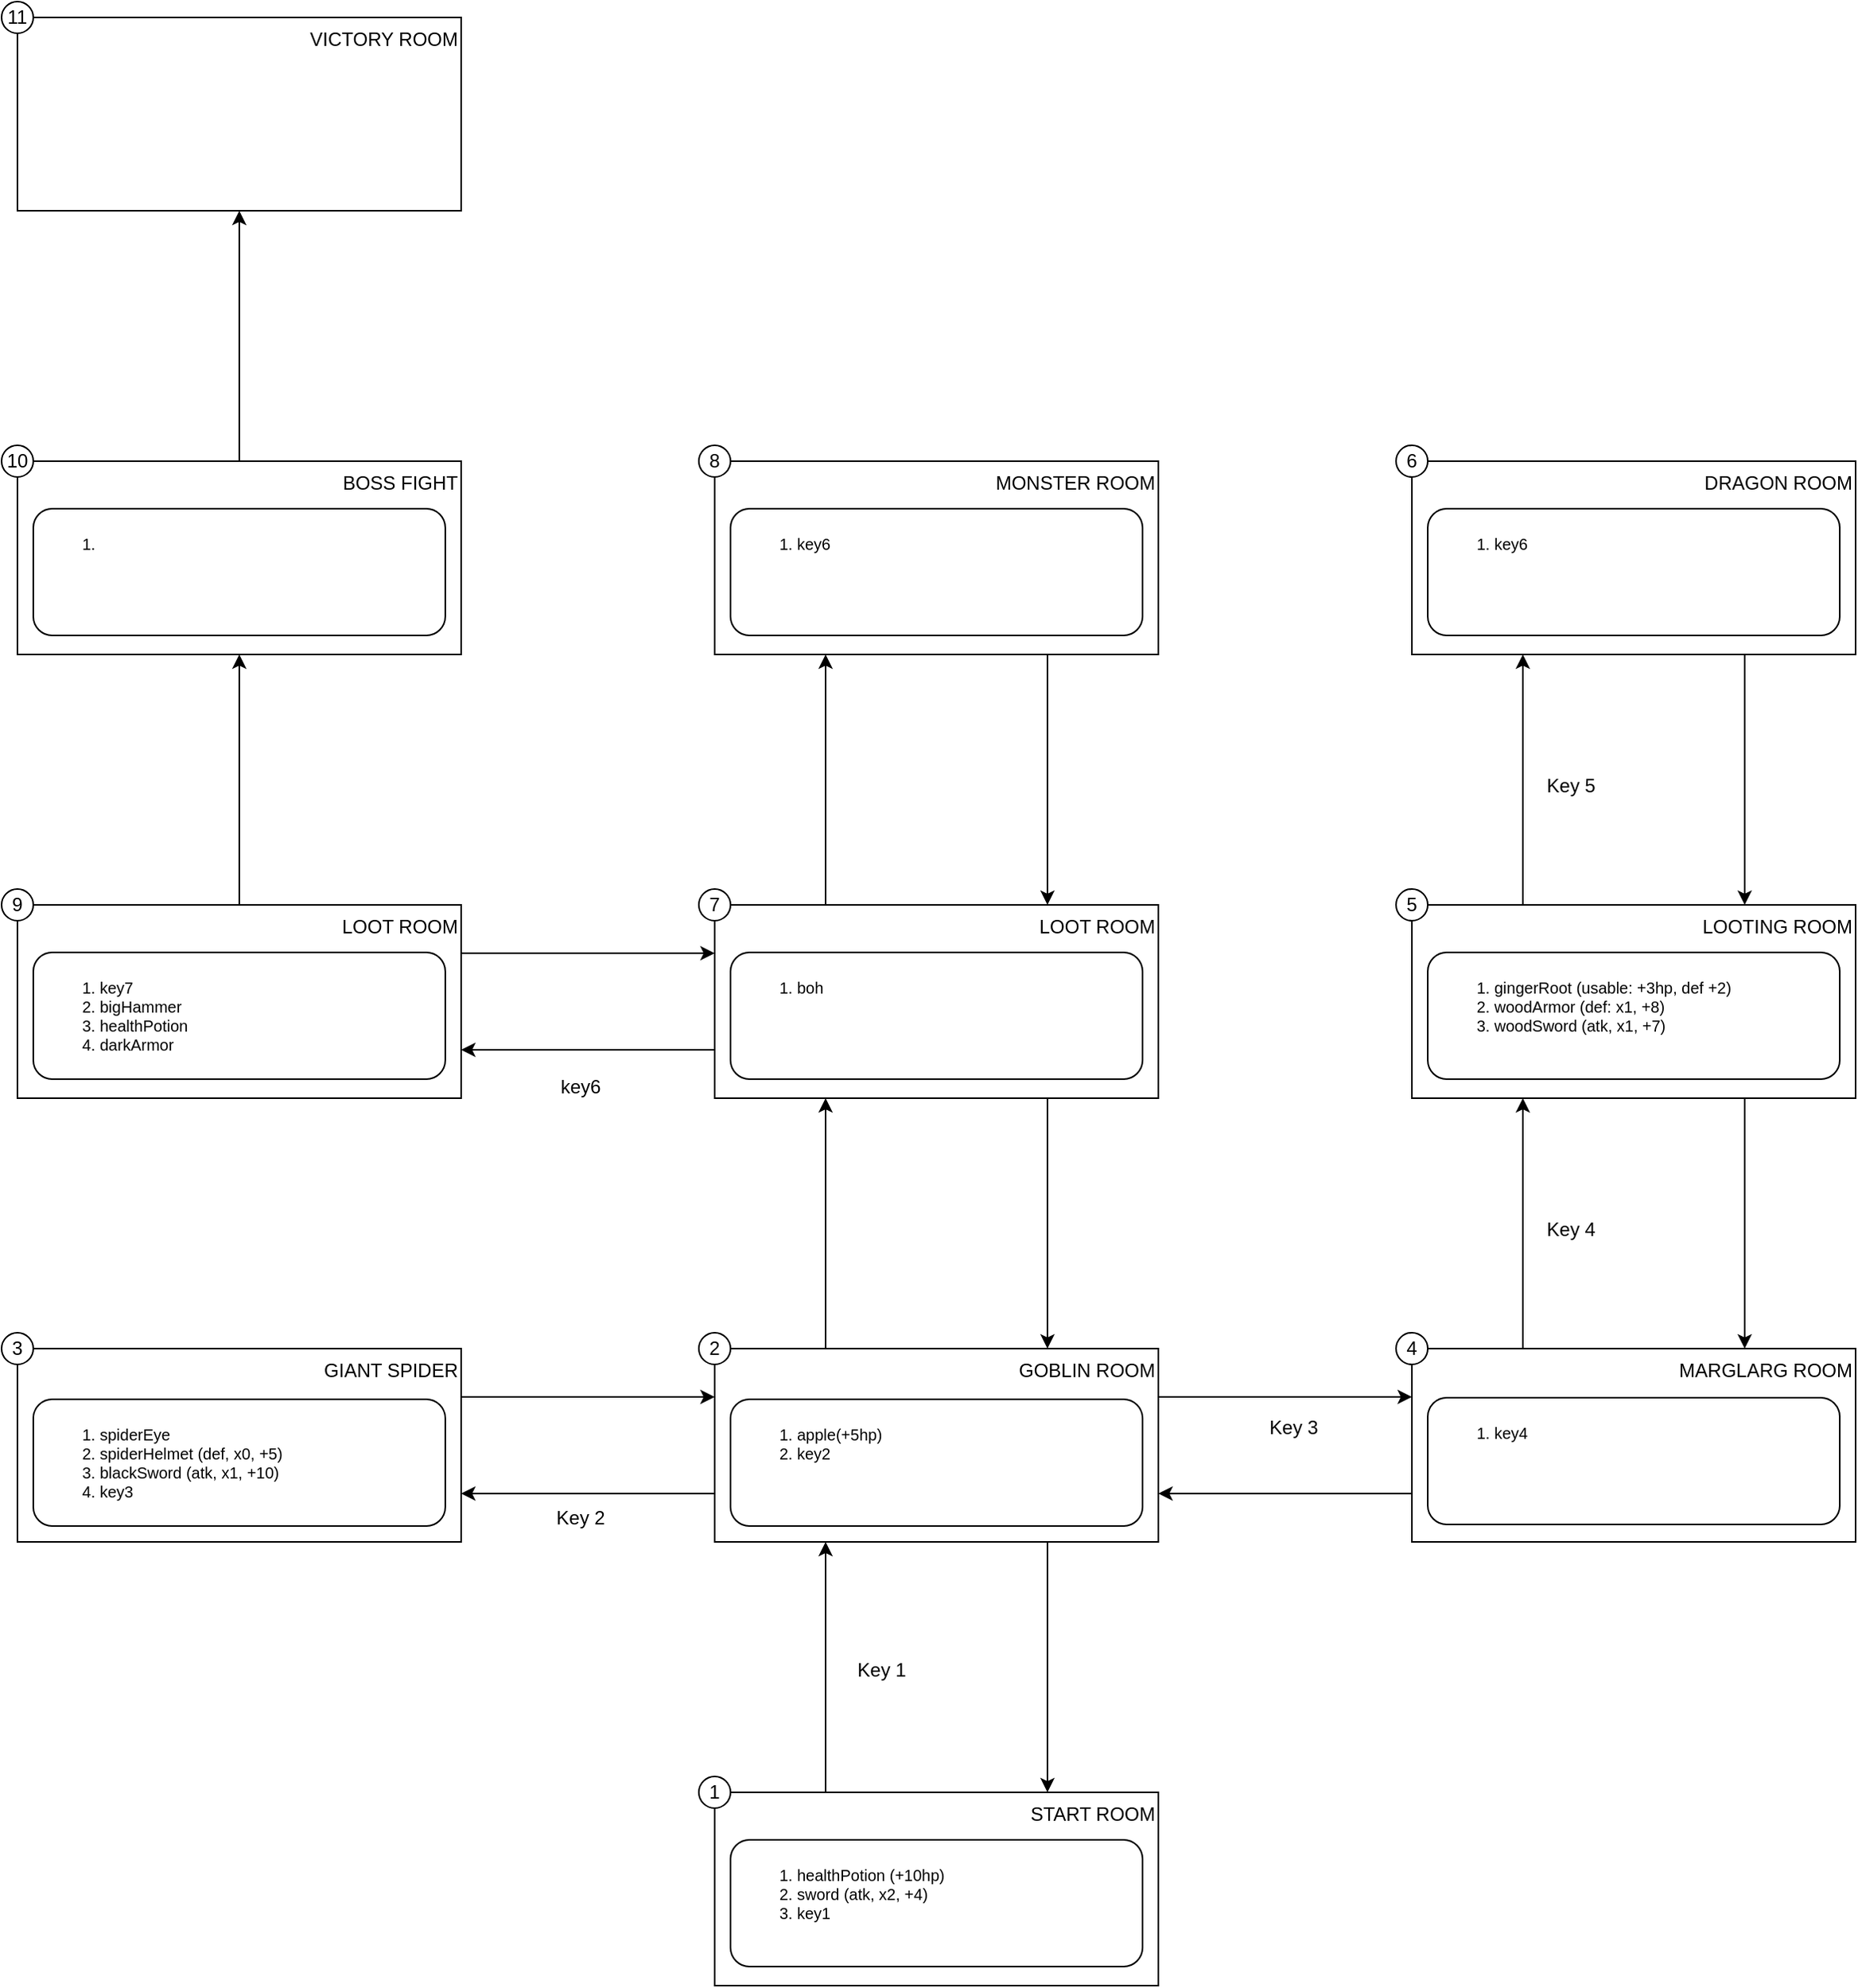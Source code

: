 <mxfile version="24.5.2" type="device">
  <diagram name="Pagina-1" id="-uEB42LB0BKhDS_B3QM1">
    <mxGraphModel dx="3695" dy="2645" grid="1" gridSize="10" guides="1" tooltips="1" connect="1" arrows="1" fold="1" page="1" pageScale="1" pageWidth="827" pageHeight="1169" math="0" shadow="0">
      <root>
        <mxCell id="0" />
        <mxCell id="1" parent="0" />
        <mxCell id="jhw5LRO7hmOWpkIhC6q3-14" style="edgeStyle=none;rounded=0;orthogonalLoop=1;jettySize=auto;html=1;exitX=0.75;exitY=1;exitDx=0;exitDy=0;entryX=0.75;entryY=0;entryDx=0;entryDy=0;" edge="1" parent="1" source="jhw5LRO7hmOWpkIhC6q3-3" target="jhw5LRO7hmOWpkIhC6q3-4">
          <mxGeometry relative="1" as="geometry" />
        </mxCell>
        <mxCell id="jhw5LRO7hmOWpkIhC6q3-15" style="edgeStyle=none;rounded=0;orthogonalLoop=1;jettySize=auto;html=1;exitX=0;exitY=0.75;exitDx=0;exitDy=0;entryX=1;entryY=0.75;entryDx=0;entryDy=0;" edge="1" parent="1" source="jhw5LRO7hmOWpkIhC6q3-3" target="jhw5LRO7hmOWpkIhC6q3-6">
          <mxGeometry relative="1" as="geometry" />
        </mxCell>
        <mxCell id="jhw5LRO7hmOWpkIhC6q3-17" style="edgeStyle=none;rounded=0;orthogonalLoop=1;jettySize=auto;html=1;exitX=1;exitY=0.25;exitDx=0;exitDy=0;entryX=0;entryY=0.25;entryDx=0;entryDy=0;" edge="1" parent="1" source="jhw5LRO7hmOWpkIhC6q3-3" target="jhw5LRO7hmOWpkIhC6q3-5">
          <mxGeometry relative="1" as="geometry" />
        </mxCell>
        <mxCell id="jhw5LRO7hmOWpkIhC6q3-24" style="edgeStyle=none;rounded=0;orthogonalLoop=1;jettySize=auto;html=1;exitX=0.25;exitY=0;exitDx=0;exitDy=0;entryX=0.25;entryY=1;entryDx=0;entryDy=0;" edge="1" parent="1" source="jhw5LRO7hmOWpkIhC6q3-3" target="jhw5LRO7hmOWpkIhC6q3-8">
          <mxGeometry relative="1" as="geometry" />
        </mxCell>
        <mxCell id="jhw5LRO7hmOWpkIhC6q3-3" value="GOBLIN ROOM" style="whiteSpace=wrap;html=1;align=right;verticalAlign=top;" vertex="1" parent="1">
          <mxGeometry x="240" y="520" width="280" height="122" as="geometry" />
        </mxCell>
        <mxCell id="jhw5LRO7hmOWpkIhC6q3-13" style="edgeStyle=none;rounded=0;orthogonalLoop=1;jettySize=auto;html=1;exitX=0.25;exitY=0;exitDx=0;exitDy=0;entryX=0.25;entryY=1;entryDx=0;entryDy=0;" edge="1" parent="1" source="jhw5LRO7hmOWpkIhC6q3-4" target="jhw5LRO7hmOWpkIhC6q3-3">
          <mxGeometry relative="1" as="geometry" />
        </mxCell>
        <mxCell id="jhw5LRO7hmOWpkIhC6q3-4" value="START ROOM" style="whiteSpace=wrap;html=1;align=right;verticalAlign=top;" vertex="1" parent="1">
          <mxGeometry x="240" y="800" width="280" height="122" as="geometry" />
        </mxCell>
        <mxCell id="jhw5LRO7hmOWpkIhC6q3-18" style="edgeStyle=none;rounded=0;orthogonalLoop=1;jettySize=auto;html=1;exitX=0;exitY=0.75;exitDx=0;exitDy=0;entryX=1;entryY=0.75;entryDx=0;entryDy=0;" edge="1" parent="1" source="jhw5LRO7hmOWpkIhC6q3-5" target="jhw5LRO7hmOWpkIhC6q3-3">
          <mxGeometry relative="1" as="geometry" />
        </mxCell>
        <mxCell id="jhw5LRO7hmOWpkIhC6q3-19" style="edgeStyle=none;rounded=0;orthogonalLoop=1;jettySize=auto;html=1;exitX=0.25;exitY=0;exitDx=0;exitDy=0;entryX=0.25;entryY=1;entryDx=0;entryDy=0;" edge="1" parent="1" source="jhw5LRO7hmOWpkIhC6q3-5" target="jhw5LRO7hmOWpkIhC6q3-9">
          <mxGeometry relative="1" as="geometry" />
        </mxCell>
        <mxCell id="jhw5LRO7hmOWpkIhC6q3-5" value="MARGLARG ROOM" style="whiteSpace=wrap;html=1;align=right;verticalAlign=top;" vertex="1" parent="1">
          <mxGeometry x="680" y="520" width="280" height="122" as="geometry" />
        </mxCell>
        <mxCell id="jhw5LRO7hmOWpkIhC6q3-16" style="edgeStyle=none;rounded=0;orthogonalLoop=1;jettySize=auto;html=1;exitX=1;exitY=0.25;exitDx=0;exitDy=0;entryX=0;entryY=0.25;entryDx=0;entryDy=0;" edge="1" parent="1" source="jhw5LRO7hmOWpkIhC6q3-6" target="jhw5LRO7hmOWpkIhC6q3-3">
          <mxGeometry relative="1" as="geometry" />
        </mxCell>
        <mxCell id="jhw5LRO7hmOWpkIhC6q3-6" value="GIANT SPIDER" style="whiteSpace=wrap;html=1;align=right;verticalAlign=top;" vertex="1" parent="1">
          <mxGeometry x="-200" y="520" width="280" height="122" as="geometry" />
        </mxCell>
        <mxCell id="jhw5LRO7hmOWpkIhC6q3-29" style="edgeStyle=none;rounded=0;orthogonalLoop=1;jettySize=auto;html=1;exitX=1;exitY=0.25;exitDx=0;exitDy=0;entryX=0;entryY=0.25;entryDx=0;entryDy=0;" edge="1" parent="1" source="jhw5LRO7hmOWpkIhC6q3-7" target="jhw5LRO7hmOWpkIhC6q3-8">
          <mxGeometry relative="1" as="geometry" />
        </mxCell>
        <mxCell id="jhw5LRO7hmOWpkIhC6q3-30" style="edgeStyle=none;rounded=0;orthogonalLoop=1;jettySize=auto;html=1;exitX=0.5;exitY=0;exitDx=0;exitDy=0;entryX=0.5;entryY=1;entryDx=0;entryDy=0;" edge="1" parent="1" source="jhw5LRO7hmOWpkIhC6q3-7" target="jhw5LRO7hmOWpkIhC6q3-12">
          <mxGeometry relative="1" as="geometry" />
        </mxCell>
        <mxCell id="jhw5LRO7hmOWpkIhC6q3-7" value="LOOT ROOM" style="whiteSpace=wrap;html=1;align=right;verticalAlign=top;" vertex="1" parent="1">
          <mxGeometry x="-200" y="240" width="280" height="122" as="geometry" />
        </mxCell>
        <mxCell id="jhw5LRO7hmOWpkIhC6q3-25" style="edgeStyle=none;rounded=0;orthogonalLoop=1;jettySize=auto;html=1;exitX=0.75;exitY=1;exitDx=0;exitDy=0;entryX=0.75;entryY=0;entryDx=0;entryDy=0;" edge="1" parent="1" source="jhw5LRO7hmOWpkIhC6q3-8" target="jhw5LRO7hmOWpkIhC6q3-3">
          <mxGeometry relative="1" as="geometry" />
        </mxCell>
        <mxCell id="jhw5LRO7hmOWpkIhC6q3-26" style="edgeStyle=none;rounded=0;orthogonalLoop=1;jettySize=auto;html=1;exitX=0.25;exitY=0;exitDx=0;exitDy=0;entryX=0.25;entryY=1;entryDx=0;entryDy=0;" edge="1" parent="1" source="jhw5LRO7hmOWpkIhC6q3-8" target="jhw5LRO7hmOWpkIhC6q3-11">
          <mxGeometry relative="1" as="geometry" />
        </mxCell>
        <mxCell id="jhw5LRO7hmOWpkIhC6q3-28" style="edgeStyle=none;rounded=0;orthogonalLoop=1;jettySize=auto;html=1;exitX=0;exitY=0.75;exitDx=0;exitDy=0;entryX=1;entryY=0.75;entryDx=0;entryDy=0;" edge="1" parent="1" source="jhw5LRO7hmOWpkIhC6q3-8" target="jhw5LRO7hmOWpkIhC6q3-7">
          <mxGeometry relative="1" as="geometry" />
        </mxCell>
        <mxCell id="jhw5LRO7hmOWpkIhC6q3-8" value="LOOT ROOM" style="whiteSpace=wrap;html=1;align=right;verticalAlign=top;" vertex="1" parent="1">
          <mxGeometry x="240" y="240" width="280" height="122" as="geometry" />
        </mxCell>
        <mxCell id="jhw5LRO7hmOWpkIhC6q3-20" style="edgeStyle=none;rounded=0;orthogonalLoop=1;jettySize=auto;html=1;exitX=0.75;exitY=1;exitDx=0;exitDy=0;entryX=0.75;entryY=0;entryDx=0;entryDy=0;" edge="1" parent="1" source="jhw5LRO7hmOWpkIhC6q3-9" target="jhw5LRO7hmOWpkIhC6q3-5">
          <mxGeometry relative="1" as="geometry" />
        </mxCell>
        <mxCell id="jhw5LRO7hmOWpkIhC6q3-21" style="edgeStyle=none;rounded=0;orthogonalLoop=1;jettySize=auto;html=1;exitX=0.25;exitY=0;exitDx=0;exitDy=0;entryX=0.25;entryY=1;entryDx=0;entryDy=0;" edge="1" parent="1" source="jhw5LRO7hmOWpkIhC6q3-9" target="jhw5LRO7hmOWpkIhC6q3-10">
          <mxGeometry relative="1" as="geometry" />
        </mxCell>
        <mxCell id="jhw5LRO7hmOWpkIhC6q3-9" value="LOOTING ROOM" style="whiteSpace=wrap;html=1;verticalAlign=top;align=right;" vertex="1" parent="1">
          <mxGeometry x="680" y="240" width="280" height="122" as="geometry" />
        </mxCell>
        <mxCell id="jhw5LRO7hmOWpkIhC6q3-22" style="edgeStyle=none;rounded=0;orthogonalLoop=1;jettySize=auto;html=1;exitX=0.75;exitY=1;exitDx=0;exitDy=0;entryX=0.75;entryY=0;entryDx=0;entryDy=0;" edge="1" parent="1" source="jhw5LRO7hmOWpkIhC6q3-10" target="jhw5LRO7hmOWpkIhC6q3-9">
          <mxGeometry relative="1" as="geometry" />
        </mxCell>
        <mxCell id="jhw5LRO7hmOWpkIhC6q3-10" value="DRAGON ROOM" style="whiteSpace=wrap;html=1;align=right;verticalAlign=top;" vertex="1" parent="1">
          <mxGeometry x="680" y="-40" width="280" height="122" as="geometry" />
        </mxCell>
        <mxCell id="jhw5LRO7hmOWpkIhC6q3-27" style="edgeStyle=none;rounded=0;orthogonalLoop=1;jettySize=auto;html=1;exitX=0.75;exitY=1;exitDx=0;exitDy=0;entryX=0.75;entryY=0;entryDx=0;entryDy=0;" edge="1" parent="1" source="jhw5LRO7hmOWpkIhC6q3-11" target="jhw5LRO7hmOWpkIhC6q3-8">
          <mxGeometry relative="1" as="geometry" />
        </mxCell>
        <mxCell id="jhw5LRO7hmOWpkIhC6q3-11" value="MONSTER ROOM" style="whiteSpace=wrap;html=1;align=right;verticalAlign=top;" vertex="1" parent="1">
          <mxGeometry x="240" y="-40" width="280" height="122" as="geometry" />
        </mxCell>
        <mxCell id="jhw5LRO7hmOWpkIhC6q3-32" style="edgeStyle=none;rounded=0;orthogonalLoop=1;jettySize=auto;html=1;exitX=0.5;exitY=0;exitDx=0;exitDy=0;entryX=0.5;entryY=1;entryDx=0;entryDy=0;" edge="1" parent="1" source="jhw5LRO7hmOWpkIhC6q3-12" target="jhw5LRO7hmOWpkIhC6q3-31">
          <mxGeometry relative="1" as="geometry" />
        </mxCell>
        <mxCell id="jhw5LRO7hmOWpkIhC6q3-12" value="BOSS FIGHT" style="whiteSpace=wrap;html=1;align=right;verticalAlign=top;" vertex="1" parent="1">
          <mxGeometry x="-200" y="-40" width="280" height="122" as="geometry" />
        </mxCell>
        <mxCell id="jhw5LRO7hmOWpkIhC6q3-31" value="VICTORY ROOM" style="whiteSpace=wrap;html=1;align=right;horizontal=1;verticalAlign=top;" vertex="1" parent="1">
          <mxGeometry x="-200" y="-320" width="280" height="122" as="geometry" />
        </mxCell>
        <mxCell id="jhw5LRO7hmOWpkIhC6q3-39" value="Key 4" style="text;html=1;align=center;verticalAlign=middle;resizable=0;points=[];autosize=1;strokeColor=none;fillColor=none;" vertex="1" parent="1">
          <mxGeometry x="755" y="430" width="50" height="30" as="geometry" />
        </mxCell>
        <mxCell id="jhw5LRO7hmOWpkIhC6q3-40" value="Key 5" style="text;html=1;align=center;verticalAlign=middle;resizable=0;points=[];autosize=1;strokeColor=none;fillColor=none;" vertex="1" parent="1">
          <mxGeometry x="755" y="150" width="50" height="30" as="geometry" />
        </mxCell>
        <mxCell id="jhw5LRO7hmOWpkIhC6q3-41" value="Key 1" style="text;html=1;align=center;verticalAlign=middle;resizable=0;points=[];autosize=1;strokeColor=none;fillColor=none;" vertex="1" parent="1">
          <mxGeometry x="320" y="708" width="50" height="30" as="geometry" />
        </mxCell>
        <mxCell id="jhw5LRO7hmOWpkIhC6q3-42" value="Key 2" style="text;html=1;align=center;verticalAlign=middle;resizable=0;points=[];autosize=1;strokeColor=none;fillColor=none;" vertex="1" parent="1">
          <mxGeometry x="130" y="612" width="50" height="30" as="geometry" />
        </mxCell>
        <mxCell id="jhw5LRO7hmOWpkIhC6q3-43" value="Key 3" style="text;html=1;align=center;verticalAlign=middle;resizable=0;points=[];autosize=1;strokeColor=none;fillColor=none;" vertex="1" parent="1">
          <mxGeometry x="580" y="555" width="50" height="30" as="geometry" />
        </mxCell>
        <mxCell id="jhw5LRO7hmOWpkIhC6q3-45" value="1" style="ellipse;whiteSpace=wrap;html=1;" vertex="1" parent="1">
          <mxGeometry x="230" y="790" width="20" height="20" as="geometry" />
        </mxCell>
        <mxCell id="jhw5LRO7hmOWpkIhC6q3-46" value="2" style="ellipse;whiteSpace=wrap;html=1;" vertex="1" parent="1">
          <mxGeometry x="230" y="510" width="20" height="20" as="geometry" />
        </mxCell>
        <mxCell id="jhw5LRO7hmOWpkIhC6q3-47" value="3" style="ellipse;whiteSpace=wrap;html=1;" vertex="1" parent="1">
          <mxGeometry x="-210" y="510" width="20" height="20" as="geometry" />
        </mxCell>
        <mxCell id="jhw5LRO7hmOWpkIhC6q3-48" value="4" style="ellipse;whiteSpace=wrap;html=1;" vertex="1" parent="1">
          <mxGeometry x="670" y="510" width="20" height="20" as="geometry" />
        </mxCell>
        <mxCell id="jhw5LRO7hmOWpkIhC6q3-49" value="5" style="ellipse;whiteSpace=wrap;html=1;" vertex="1" parent="1">
          <mxGeometry x="670" y="230" width="20" height="20" as="geometry" />
        </mxCell>
        <mxCell id="jhw5LRO7hmOWpkIhC6q3-50" value="6" style="ellipse;whiteSpace=wrap;html=1;" vertex="1" parent="1">
          <mxGeometry x="670" y="-50" width="20" height="20" as="geometry" />
        </mxCell>
        <mxCell id="jhw5LRO7hmOWpkIhC6q3-51" value="7" style="ellipse;whiteSpace=wrap;html=1;" vertex="1" parent="1">
          <mxGeometry x="230" y="230" width="20" height="20" as="geometry" />
        </mxCell>
        <mxCell id="jhw5LRO7hmOWpkIhC6q3-52" value="8" style="ellipse;whiteSpace=wrap;html=1;" vertex="1" parent="1">
          <mxGeometry x="230" y="-50" width="20" height="20" as="geometry" />
        </mxCell>
        <mxCell id="jhw5LRO7hmOWpkIhC6q3-53" value="9" style="ellipse;whiteSpace=wrap;html=1;" vertex="1" parent="1">
          <mxGeometry x="-210" y="230" width="20" height="20" as="geometry" />
        </mxCell>
        <mxCell id="jhw5LRO7hmOWpkIhC6q3-54" value="10" style="ellipse;whiteSpace=wrap;html=1;" vertex="1" parent="1">
          <mxGeometry x="-210" y="-50" width="20" height="20" as="geometry" />
        </mxCell>
        <mxCell id="jhw5LRO7hmOWpkIhC6q3-55" value="11" style="ellipse;whiteSpace=wrap;html=1;" vertex="1" parent="1">
          <mxGeometry x="-210" y="-330" width="20" height="20" as="geometry" />
        </mxCell>
        <mxCell id="jhw5LRO7hmOWpkIhC6q3-56" value="&lt;ol style=&quot;font-size: 10px;&quot;&gt;&lt;li style=&quot;font-size: 10px;&quot;&gt;healthPotion (+10hp)&lt;/li&gt;&lt;li style=&quot;font-size: 10px;&quot;&gt;sword (atk, x2, +4)&lt;/li&gt;&lt;li style=&quot;font-size: 10px;&quot;&gt;key1&lt;/li&gt;&lt;/ol&gt;" style="rounded=1;whiteSpace=wrap;html=1;align=left;verticalAlign=top;fontSize=10;" vertex="1" parent="1">
          <mxGeometry x="250" y="830" width="260" height="80" as="geometry" />
        </mxCell>
        <mxCell id="jhw5LRO7hmOWpkIhC6q3-57" value="&lt;ol style=&quot;font-size: 10px;&quot;&gt;&lt;li&gt;apple(+5hp)&lt;/li&gt;&lt;li&gt;key2&lt;/li&gt;&lt;/ol&gt;" style="rounded=1;whiteSpace=wrap;html=1;align=left;verticalAlign=top;" vertex="1" parent="1">
          <mxGeometry x="250" y="552" width="260" height="80" as="geometry" />
        </mxCell>
        <mxCell id="jhw5LRO7hmOWpkIhC6q3-58" value="&lt;ol style=&quot;font-size: 10px;&quot;&gt;&lt;li&gt;&lt;font style=&quot;font-size: 10px;&quot;&gt;spiderEye&lt;/font&gt;&lt;/li&gt;&lt;li&gt;&lt;font style=&quot;font-size: 10px;&quot;&gt;spiderHelmet (def, x0, +5)&lt;/font&gt;&lt;/li&gt;&lt;li&gt;&lt;font style=&quot;font-size: 10px;&quot;&gt;blackSword (atk, x1, +10)&lt;/font&gt;&lt;/li&gt;&lt;li&gt;&lt;font style=&quot;font-size: 10px;&quot;&gt;key3&lt;/font&gt;&lt;/li&gt;&lt;/ol&gt;" style="rounded=1;whiteSpace=wrap;html=1;align=left;verticalAlign=top;" vertex="1" parent="1">
          <mxGeometry x="-190" y="552" width="260" height="80" as="geometry" />
        </mxCell>
        <mxCell id="jhw5LRO7hmOWpkIhC6q3-59" value="&lt;ol style=&quot;font-size: 10px;&quot;&gt;&lt;li&gt;key4&lt;/li&gt;&lt;/ol&gt;" style="rounded=1;whiteSpace=wrap;html=1;align=left;verticalAlign=top;" vertex="1" parent="1">
          <mxGeometry x="690" y="551" width="260" height="80" as="geometry" />
        </mxCell>
        <mxCell id="jhw5LRO7hmOWpkIhC6q3-60" value="&lt;ol style=&quot;font-size: 10px;&quot;&gt;&lt;li&gt;gingerRoot (usable: +3hp, def +2)&lt;/li&gt;&lt;li&gt;woodArmor (def: x1, +8)&lt;/li&gt;&lt;li&gt;woodSword (atk, x1, +7)&lt;/li&gt;&lt;/ol&gt;" style="rounded=1;whiteSpace=wrap;html=1;align=left;verticalAlign=top;" vertex="1" parent="1">
          <mxGeometry x="690" y="270" width="260" height="80" as="geometry" />
        </mxCell>
        <mxCell id="jhw5LRO7hmOWpkIhC6q3-61" value="&lt;ol style=&quot;font-size: 10px;&quot;&gt;&lt;li&gt;key6&lt;/li&gt;&lt;/ol&gt;" style="rounded=1;whiteSpace=wrap;html=1;align=left;verticalAlign=top;" vertex="1" parent="1">
          <mxGeometry x="690" y="-10" width="260" height="80" as="geometry" />
        </mxCell>
        <mxCell id="jhw5LRO7hmOWpkIhC6q3-62" value="&lt;ol style=&quot;font-size: 10px;&quot;&gt;&lt;li&gt;boh&lt;/li&gt;&lt;/ol&gt;" style="rounded=1;whiteSpace=wrap;html=1;align=left;verticalAlign=top;" vertex="1" parent="1">
          <mxGeometry x="250" y="270" width="260" height="80" as="geometry" />
        </mxCell>
        <mxCell id="jhw5LRO7hmOWpkIhC6q3-63" value="&lt;ol style=&quot;font-size: 10px;&quot;&gt;&lt;li&gt;key6&lt;/li&gt;&lt;/ol&gt;" style="rounded=1;whiteSpace=wrap;html=1;align=left;verticalAlign=top;" vertex="1" parent="1">
          <mxGeometry x="250" y="-10" width="260" height="80" as="geometry" />
        </mxCell>
        <mxCell id="jhw5LRO7hmOWpkIhC6q3-64" value="key6" style="text;html=1;align=center;verticalAlign=middle;resizable=0;points=[];autosize=1;strokeColor=none;fillColor=none;" vertex="1" parent="1">
          <mxGeometry x="130" y="340" width="50" height="30" as="geometry" />
        </mxCell>
        <mxCell id="jhw5LRO7hmOWpkIhC6q3-66" value="&lt;ol style=&quot;font-size: 10px;&quot;&gt;&lt;li&gt;key7&lt;/li&gt;&lt;li&gt;bigHammer&lt;/li&gt;&lt;li&gt;healthPotion&lt;/li&gt;&lt;li&gt;darkArmor&lt;/li&gt;&lt;/ol&gt;" style="rounded=1;whiteSpace=wrap;html=1;align=left;verticalAlign=top;" vertex="1" parent="1">
          <mxGeometry x="-190" y="270" width="260" height="80" as="geometry" />
        </mxCell>
        <mxCell id="jhw5LRO7hmOWpkIhC6q3-67" value="&lt;ol style=&quot;font-size: 10px;&quot;&gt;&lt;li&gt;&lt;br&gt;&lt;/li&gt;&lt;/ol&gt;" style="rounded=1;whiteSpace=wrap;html=1;align=left;verticalAlign=top;" vertex="1" parent="1">
          <mxGeometry x="-190" y="-10" width="260" height="80" as="geometry" />
        </mxCell>
      </root>
    </mxGraphModel>
  </diagram>
</mxfile>
